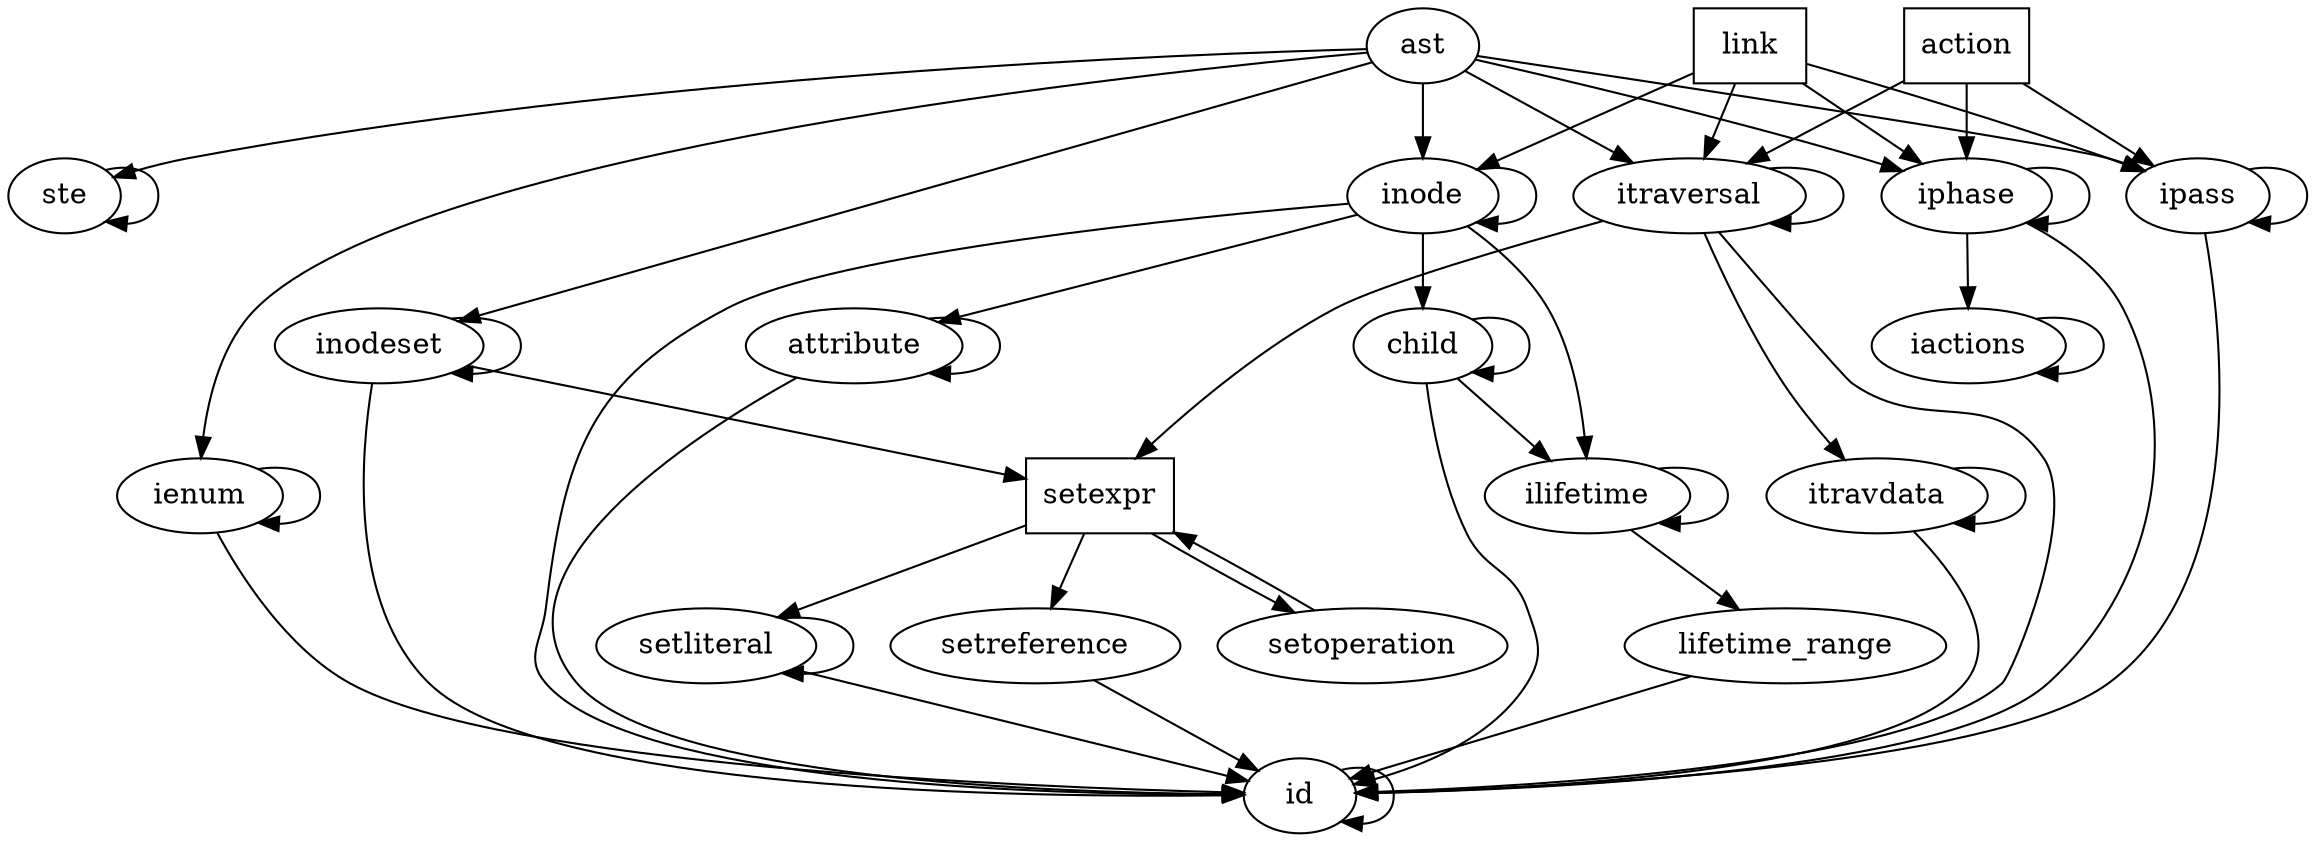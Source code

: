 digraph Ast {
id -> id
ienum -> id
ienum -> ienum
attribute -> id
attribute -> attribute
itravdata -> id
itravdata -> itravdata
setoperation -> setexpr
setliteral -> id
setliteral -> setliteral
setreference -> id
ste -> ste
child -> id
child -> ilifetime
child -> child
lifetime_range -> id
ilifetime -> lifetime_range
ilifetime -> ilifetime
inodeset -> id
inodeset -> setexpr
inodeset -> inodeset
inode -> id
inode -> inode
inode -> child
inode -> attribute
inode -> ilifetime
ipass -> id
ipass -> ipass
itraversal -> id
itraversal -> setexpr
itraversal -> itravdata
itraversal -> itraversal
iphase -> id
iphase -> iactions
iphase -> iphase
iactions -> iactions
ast -> iphase
ast -> itraversal
ast -> ipass
ast -> inode
ast -> inodeset
ast -> ienum
ast -> ste
setexpr [shape=box];
setexpr -> setoperation
setexpr -> setreference
setexpr -> setliteral
link [shape=box];
link -> iphase
link -> itraversal
link -> ipass
link -> inode
action [shape=box];
action -> iphase
action -> itraversal
action -> ipass
}
